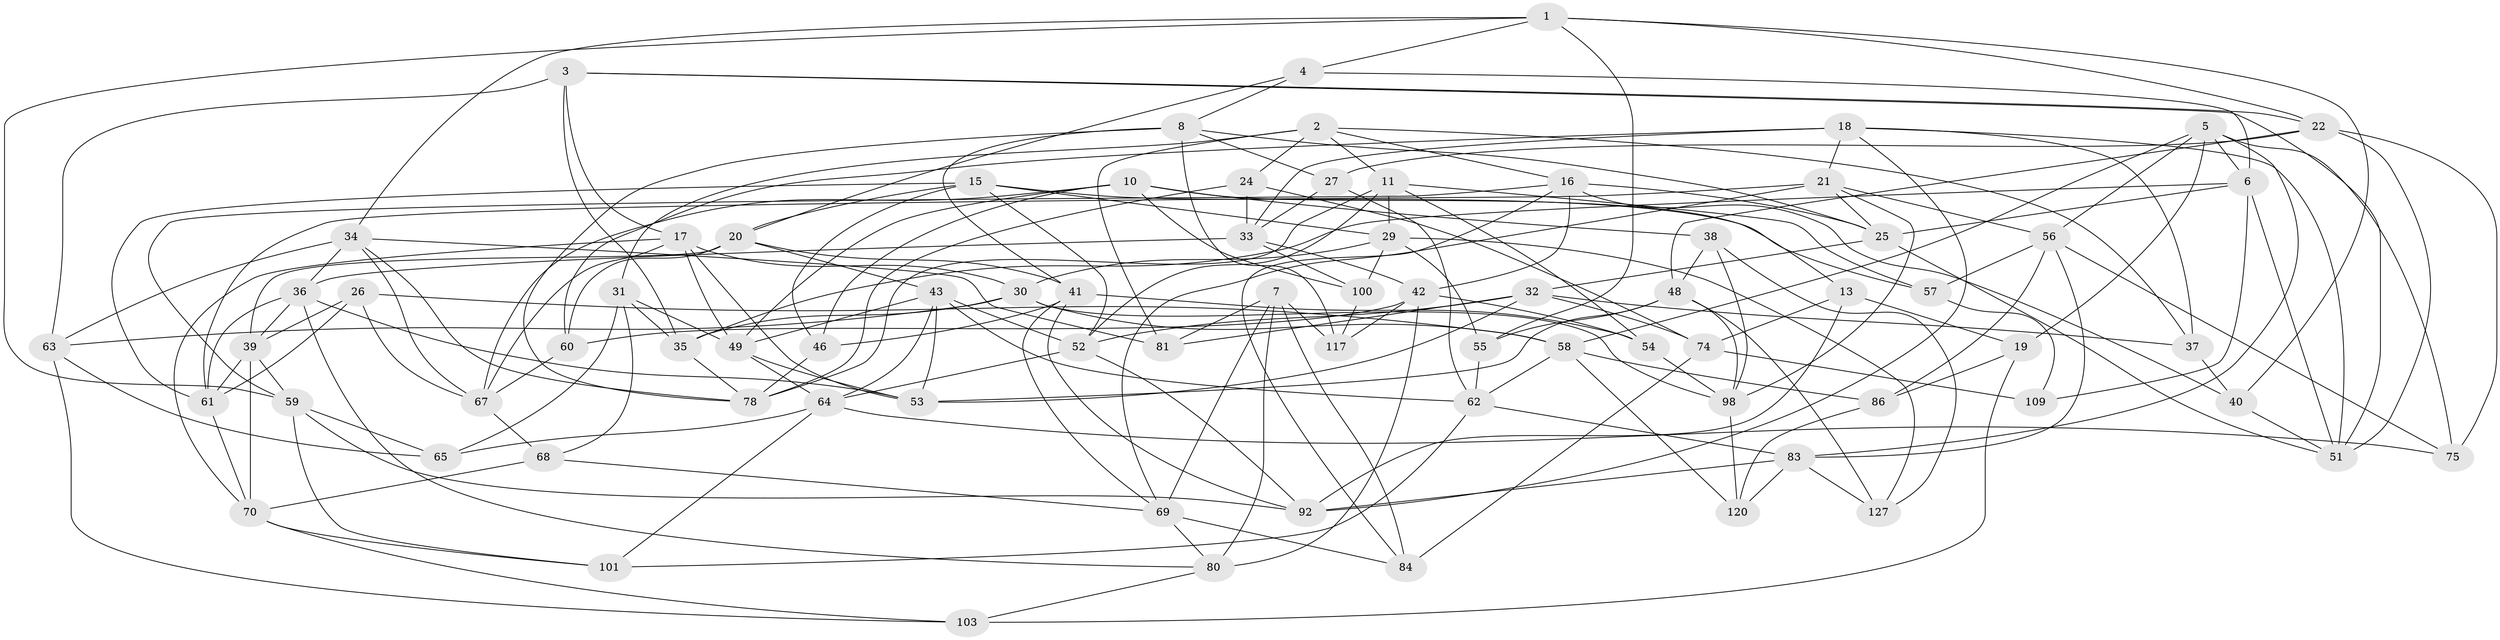 // original degree distribution, {4: 1.0}
// Generated by graph-tools (version 1.1) at 2025/11/02/27/25 16:11:43]
// undirected, 77 vertices, 200 edges
graph export_dot {
graph [start="1"]
  node [color=gray90,style=filled];
  1 [super="+12"];
  2 [super="+76"];
  3 [super="+9"];
  4;
  5 [super="+28"];
  6 [super="+88"];
  7 [super="+71"];
  8 [super="+14"];
  10 [super="+119"];
  11 [super="+126"];
  13;
  15 [super="+23"];
  16 [super="+89"];
  17 [super="+45"];
  18 [super="+118"];
  19;
  20 [super="+110"];
  21 [super="+94"];
  22 [super="+44"];
  24;
  25 [super="+85"];
  26;
  27;
  29 [super="+47"];
  30 [super="+50"];
  31 [super="+72"];
  32 [super="+114"];
  33 [super="+107"];
  34 [super="+102"];
  35 [super="+77"];
  36 [super="+73"];
  37;
  38;
  39 [super="+122"];
  40;
  41 [super="+93"];
  42 [super="+106"];
  43 [super="+125"];
  46;
  48 [super="+123"];
  49 [super="+96"];
  51 [super="+104"];
  52 [super="+91"];
  53 [super="+79"];
  54;
  55;
  56 [super="+87"];
  57;
  58 [super="+66"];
  59 [super="+115"];
  60;
  61 [super="+108"];
  62 [super="+97"];
  63 [super="+116"];
  64 [super="+95"];
  65;
  67 [super="+90"];
  68;
  69 [super="+113"];
  70 [super="+124"];
  74 [super="+105"];
  75;
  78 [super="+99"];
  80 [super="+82"];
  81;
  83 [super="+121"];
  84;
  86;
  92 [super="+112"];
  98 [super="+111"];
  100;
  101;
  103;
  109;
  117;
  120;
  127;
  1 -- 4;
  1 -- 55;
  1 -- 22;
  1 -- 40;
  1 -- 34;
  1 -- 59;
  2 -- 37;
  2 -- 81;
  2 -- 16;
  2 -- 24;
  2 -- 11;
  2 -- 31;
  3 -- 51;
  3 -- 35;
  3 -- 63 [weight=2];
  3 -- 17;
  3 -- 22;
  4 -- 6;
  4 -- 20;
  4 -- 8;
  5 -- 58;
  5 -- 56;
  5 -- 19;
  5 -- 75;
  5 -- 6;
  5 -- 83;
  6 -- 35;
  6 -- 25;
  6 -- 51;
  6 -- 109;
  7 -- 80 [weight=2];
  7 -- 117;
  7 -- 69;
  7 -- 81;
  7 -- 84;
  8 -- 27;
  8 -- 117;
  8 -- 78;
  8 -- 41;
  8 -- 25;
  10 -- 13;
  10 -- 100;
  10 -- 67;
  10 -- 46;
  10 -- 49;
  10 -- 38;
  11 -- 54;
  11 -- 29;
  11 -- 52;
  11 -- 57;
  11 -- 78;
  13 -- 92;
  13 -- 19;
  13 -- 74;
  15 -- 29;
  15 -- 61;
  15 -- 57;
  15 -- 20;
  15 -- 46;
  15 -- 52;
  16 -- 25;
  16 -- 40;
  16 -- 84;
  16 -- 59;
  16 -- 42;
  17 -- 70;
  17 -- 67;
  17 -- 53;
  17 -- 49;
  17 -- 30;
  18 -- 33;
  18 -- 92;
  18 -- 21;
  18 -- 51;
  18 -- 60;
  18 -- 37;
  19 -- 103;
  19 -- 86;
  20 -- 41;
  20 -- 43;
  20 -- 60;
  20 -- 39;
  21 -- 25;
  21 -- 98;
  21 -- 56;
  21 -- 69;
  21 -- 61;
  22 -- 27;
  22 -- 51;
  22 -- 75;
  22 -- 48;
  24 -- 78;
  24 -- 74;
  24 -- 33;
  25 -- 51;
  25 -- 32;
  26 -- 67;
  26 -- 61;
  26 -- 58;
  26 -- 39;
  27 -- 33;
  27 -- 62;
  29 -- 55;
  29 -- 100;
  29 -- 127;
  29 -- 30;
  30 -- 63;
  30 -- 35;
  30 -- 58;
  30 -- 98;
  31 -- 65;
  31 -- 68;
  31 -- 35 [weight=2];
  31 -- 49;
  32 -- 37;
  32 -- 81;
  32 -- 52;
  32 -- 53;
  32 -- 74;
  33 -- 100;
  33 -- 36;
  33 -- 42;
  34 -- 67;
  34 -- 81;
  34 -- 63;
  34 -- 78;
  34 -- 36;
  35 -- 78;
  36 -- 53;
  36 -- 80;
  36 -- 61;
  36 -- 39;
  37 -- 40;
  38 -- 127;
  38 -- 98;
  38 -- 48;
  39 -- 59;
  39 -- 70;
  39 -- 61;
  40 -- 51;
  41 -- 92;
  41 -- 69;
  41 -- 54;
  41 -- 46;
  42 -- 117;
  42 -- 60;
  42 -- 80;
  42 -- 54;
  43 -- 53;
  43 -- 52;
  43 -- 64;
  43 -- 49;
  43 -- 62;
  46 -- 78;
  48 -- 55;
  48 -- 98;
  48 -- 53;
  48 -- 127;
  49 -- 53;
  49 -- 64;
  52 -- 64;
  52 -- 92;
  54 -- 98;
  55 -- 62;
  56 -- 86;
  56 -- 75;
  56 -- 57;
  56 -- 83;
  57 -- 109;
  58 -- 120;
  58 -- 62;
  58 -- 86;
  59 -- 65;
  59 -- 101;
  59 -- 92;
  60 -- 67;
  61 -- 70;
  62 -- 101;
  62 -- 83;
  63 -- 65;
  63 -- 103;
  64 -- 101;
  64 -- 65;
  64 -- 75;
  67 -- 68;
  68 -- 70;
  68 -- 69;
  69 -- 80;
  69 -- 84;
  70 -- 103;
  70 -- 101;
  74 -- 109 [weight=2];
  74 -- 84;
  80 -- 103;
  83 -- 120;
  83 -- 92;
  83 -- 127;
  86 -- 120;
  98 -- 120;
  100 -- 117;
}
